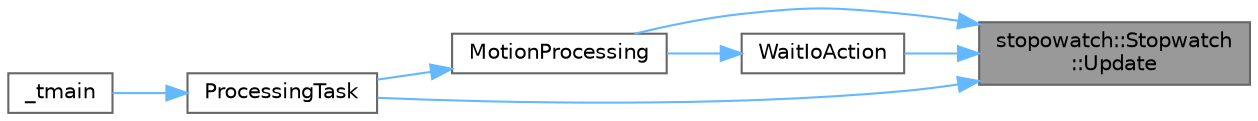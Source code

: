 digraph "stopowatch::Stopwatch::Update"
{
 // LATEX_PDF_SIZE
  bgcolor="transparent";
  edge [fontname=Helvetica,fontsize=10,labelfontname=Helvetica,labelfontsize=10];
  node [fontname=Helvetica,fontsize=10,shape=box,height=0.2,width=0.4];
  rankdir="RL";
  Node1 [id="Node000001",label="stopowatch::Stopwatch\l::Update",height=0.2,width=0.4,color="gray40", fillcolor="grey60", style="filled", fontcolor="black",tooltip="지정된 채널의 타이머를 업데이트하고 경과 시간을 반환하는 함수입니다."];
  Node1 -> Node2 [id="edge1_Node000001_Node000002",dir="back",color="steelblue1",style="solid",tooltip=" "];
  Node2 [id="Node000002",label="MotionProcessing",height=0.2,width=0.4,color="grey40", fillcolor="white", style="filled",URL="$a00047.html#a4f9769b178418fdb7769bf8bb92c2773",tooltip="주어진 상태에 따라 모션 처리를 수행합니다."];
  Node2 -> Node3 [id="edge2_Node000002_Node000003",dir="back",color="steelblue1",style="solid",tooltip=" "];
  Node3 [id="Node000003",label="ProcessingTask",height=0.2,width=0.4,color="grey40", fillcolor="white", style="filled",URL="$a00047.html#a3db71c15151b4d493496a84b964c847b",tooltip="주어진 작업을 수행하는 스레드 함수입니다."];
  Node3 -> Node4 [id="edge3_Node000003_Node000004",dir="back",color="steelblue1",style="solid",tooltip=" "];
  Node4 [id="Node000004",label="_tmain",height=0.2,width=0.4,color="grey40", fillcolor="white", style="filled",URL="$a00047.html#a353674c5af92be7fb389265cde4e5e03",tooltip=" "];
  Node1 -> Node3 [id="edge4_Node000001_Node000003",dir="back",color="steelblue1",style="solid",tooltip=" "];
  Node1 -> Node5 [id="edge5_Node000001_Node000005",dir="back",color="steelblue1",style="solid",tooltip=" "];
  Node5 [id="Node000005",label="WaitIoAction",height=0.2,width=0.4,color="grey40", fillcolor="white", style="filled",URL="$a00047.html#a846233571b4a12fba41e02d16aa9811e",tooltip="현재 IO 액션의 완료를 대기합니다."];
  Node5 -> Node2 [id="edge6_Node000005_Node000002",dir="back",color="steelblue1",style="solid",tooltip=" "];
}
